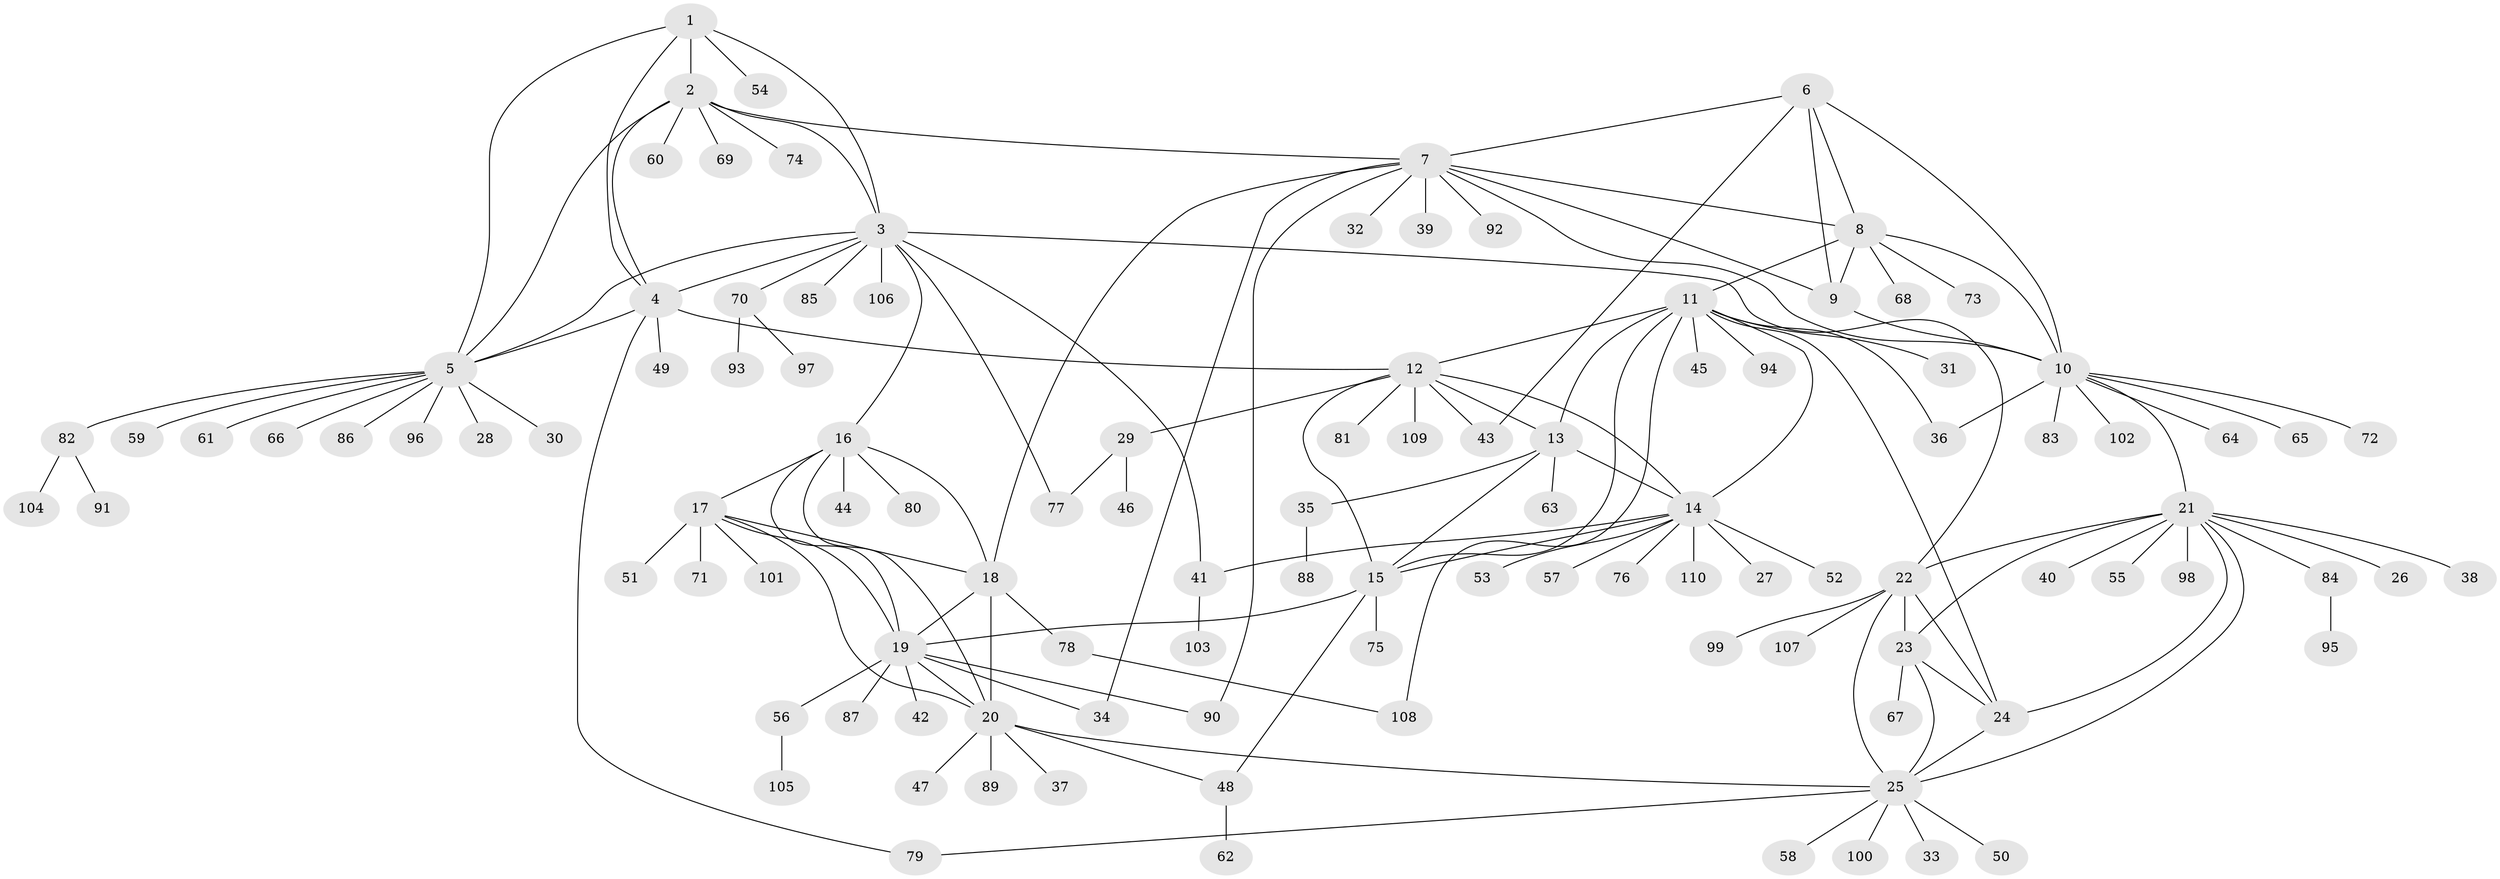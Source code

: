 // coarse degree distribution, {12: 0.05454545454545454, 6: 0.01818181818181818, 8: 0.09090909090909091, 2: 0.09090909090909091, 7: 0.01818181818181818, 4: 0.01818181818181818, 1: 0.6909090909090909, 3: 0.01818181818181818}
// Generated by graph-tools (version 1.1) at 2025/19/03/04/25 18:19:45]
// undirected, 110 vertices, 154 edges
graph export_dot {
graph [start="1"]
  node [color=gray90,style=filled];
  1;
  2;
  3;
  4;
  5;
  6;
  7;
  8;
  9;
  10;
  11;
  12;
  13;
  14;
  15;
  16;
  17;
  18;
  19;
  20;
  21;
  22;
  23;
  24;
  25;
  26;
  27;
  28;
  29;
  30;
  31;
  32;
  33;
  34;
  35;
  36;
  37;
  38;
  39;
  40;
  41;
  42;
  43;
  44;
  45;
  46;
  47;
  48;
  49;
  50;
  51;
  52;
  53;
  54;
  55;
  56;
  57;
  58;
  59;
  60;
  61;
  62;
  63;
  64;
  65;
  66;
  67;
  68;
  69;
  70;
  71;
  72;
  73;
  74;
  75;
  76;
  77;
  78;
  79;
  80;
  81;
  82;
  83;
  84;
  85;
  86;
  87;
  88;
  89;
  90;
  91;
  92;
  93;
  94;
  95;
  96;
  97;
  98;
  99;
  100;
  101;
  102;
  103;
  104;
  105;
  106;
  107;
  108;
  109;
  110;
  1 -- 2;
  1 -- 3;
  1 -- 4;
  1 -- 5;
  1 -- 54;
  2 -- 3;
  2 -- 4;
  2 -- 5;
  2 -- 7;
  2 -- 60;
  2 -- 69;
  2 -- 74;
  3 -- 4;
  3 -- 5;
  3 -- 16;
  3 -- 22;
  3 -- 41;
  3 -- 70;
  3 -- 77;
  3 -- 85;
  3 -- 106;
  4 -- 5;
  4 -- 12;
  4 -- 49;
  4 -- 79;
  5 -- 28;
  5 -- 30;
  5 -- 59;
  5 -- 61;
  5 -- 66;
  5 -- 82;
  5 -- 86;
  5 -- 96;
  6 -- 7;
  6 -- 8;
  6 -- 9;
  6 -- 10;
  6 -- 43;
  7 -- 8;
  7 -- 9;
  7 -- 10;
  7 -- 18;
  7 -- 32;
  7 -- 34;
  7 -- 39;
  7 -- 90;
  7 -- 92;
  8 -- 9;
  8 -- 10;
  8 -- 11;
  8 -- 68;
  8 -- 73;
  9 -- 10;
  10 -- 21;
  10 -- 36;
  10 -- 64;
  10 -- 65;
  10 -- 72;
  10 -- 83;
  10 -- 102;
  11 -- 12;
  11 -- 13;
  11 -- 14;
  11 -- 15;
  11 -- 24;
  11 -- 31;
  11 -- 36;
  11 -- 45;
  11 -- 94;
  11 -- 108;
  12 -- 13;
  12 -- 14;
  12 -- 15;
  12 -- 29;
  12 -- 43;
  12 -- 81;
  12 -- 109;
  13 -- 14;
  13 -- 15;
  13 -- 35;
  13 -- 63;
  14 -- 15;
  14 -- 27;
  14 -- 41;
  14 -- 52;
  14 -- 53;
  14 -- 57;
  14 -- 76;
  14 -- 110;
  15 -- 19;
  15 -- 48;
  15 -- 75;
  16 -- 17;
  16 -- 18;
  16 -- 19;
  16 -- 20;
  16 -- 44;
  16 -- 80;
  17 -- 18;
  17 -- 19;
  17 -- 20;
  17 -- 51;
  17 -- 71;
  17 -- 101;
  18 -- 19;
  18 -- 20;
  18 -- 78;
  19 -- 20;
  19 -- 34;
  19 -- 42;
  19 -- 56;
  19 -- 87;
  19 -- 90;
  20 -- 25;
  20 -- 37;
  20 -- 47;
  20 -- 48;
  20 -- 89;
  21 -- 22;
  21 -- 23;
  21 -- 24;
  21 -- 25;
  21 -- 26;
  21 -- 38;
  21 -- 40;
  21 -- 55;
  21 -- 84;
  21 -- 98;
  22 -- 23;
  22 -- 24;
  22 -- 25;
  22 -- 99;
  22 -- 107;
  23 -- 24;
  23 -- 25;
  23 -- 67;
  24 -- 25;
  25 -- 33;
  25 -- 50;
  25 -- 58;
  25 -- 79;
  25 -- 100;
  29 -- 46;
  29 -- 77;
  35 -- 88;
  41 -- 103;
  48 -- 62;
  56 -- 105;
  70 -- 93;
  70 -- 97;
  78 -- 108;
  82 -- 91;
  82 -- 104;
  84 -- 95;
}
